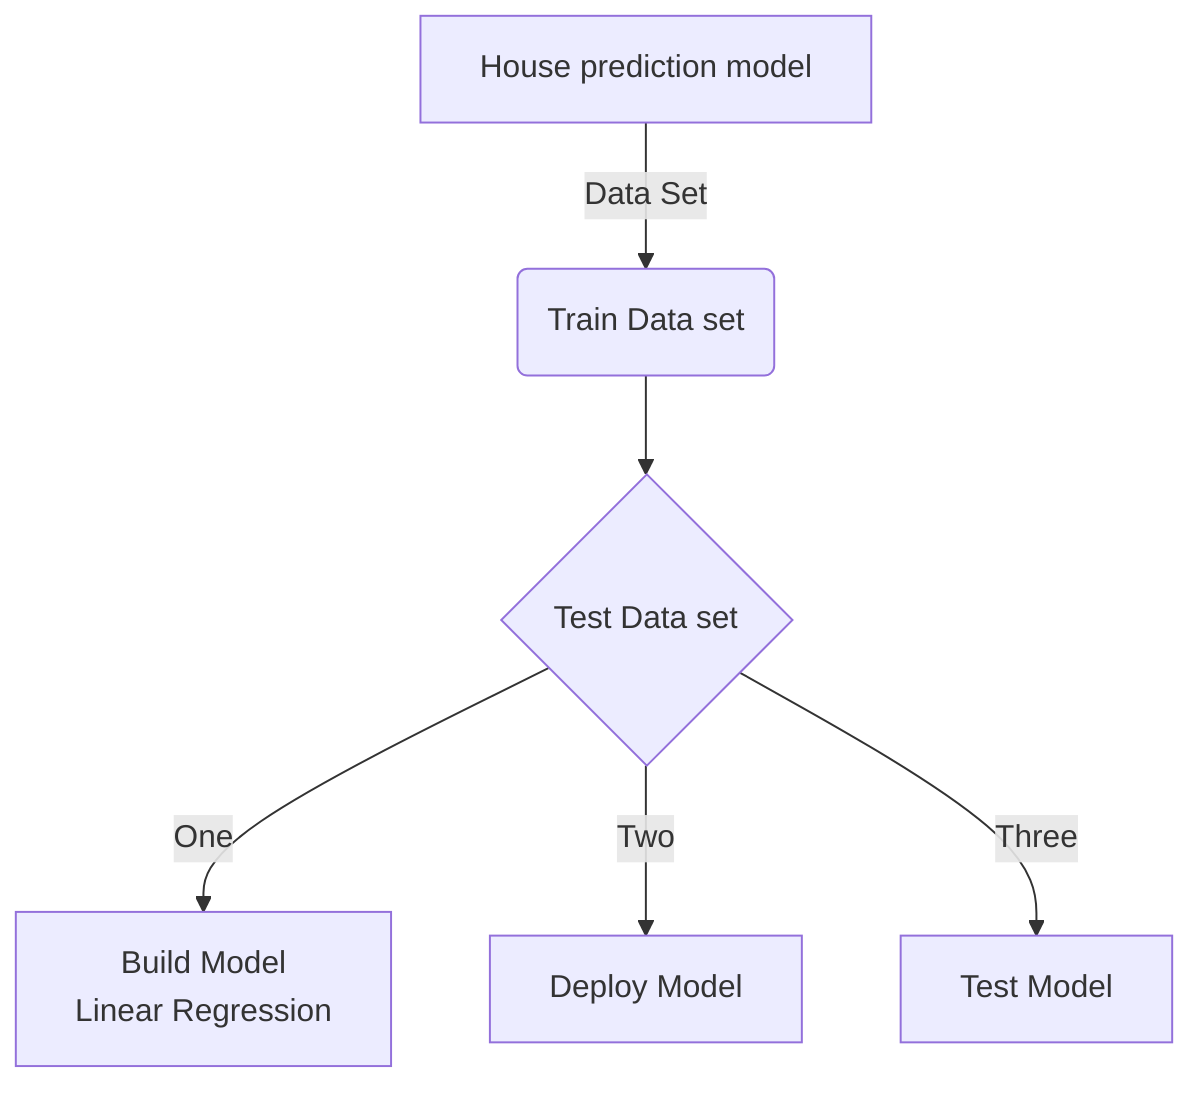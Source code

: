 graph TD
    A[House prediction model] -->|Data Set| B(Train Data set)
    B --> C{Test Data set}
    C -->|One| D["Build Model<br> Linear Regression"]
    C -->|Two| E[Deploy Model]
    C -->|Three| F[Test Model]